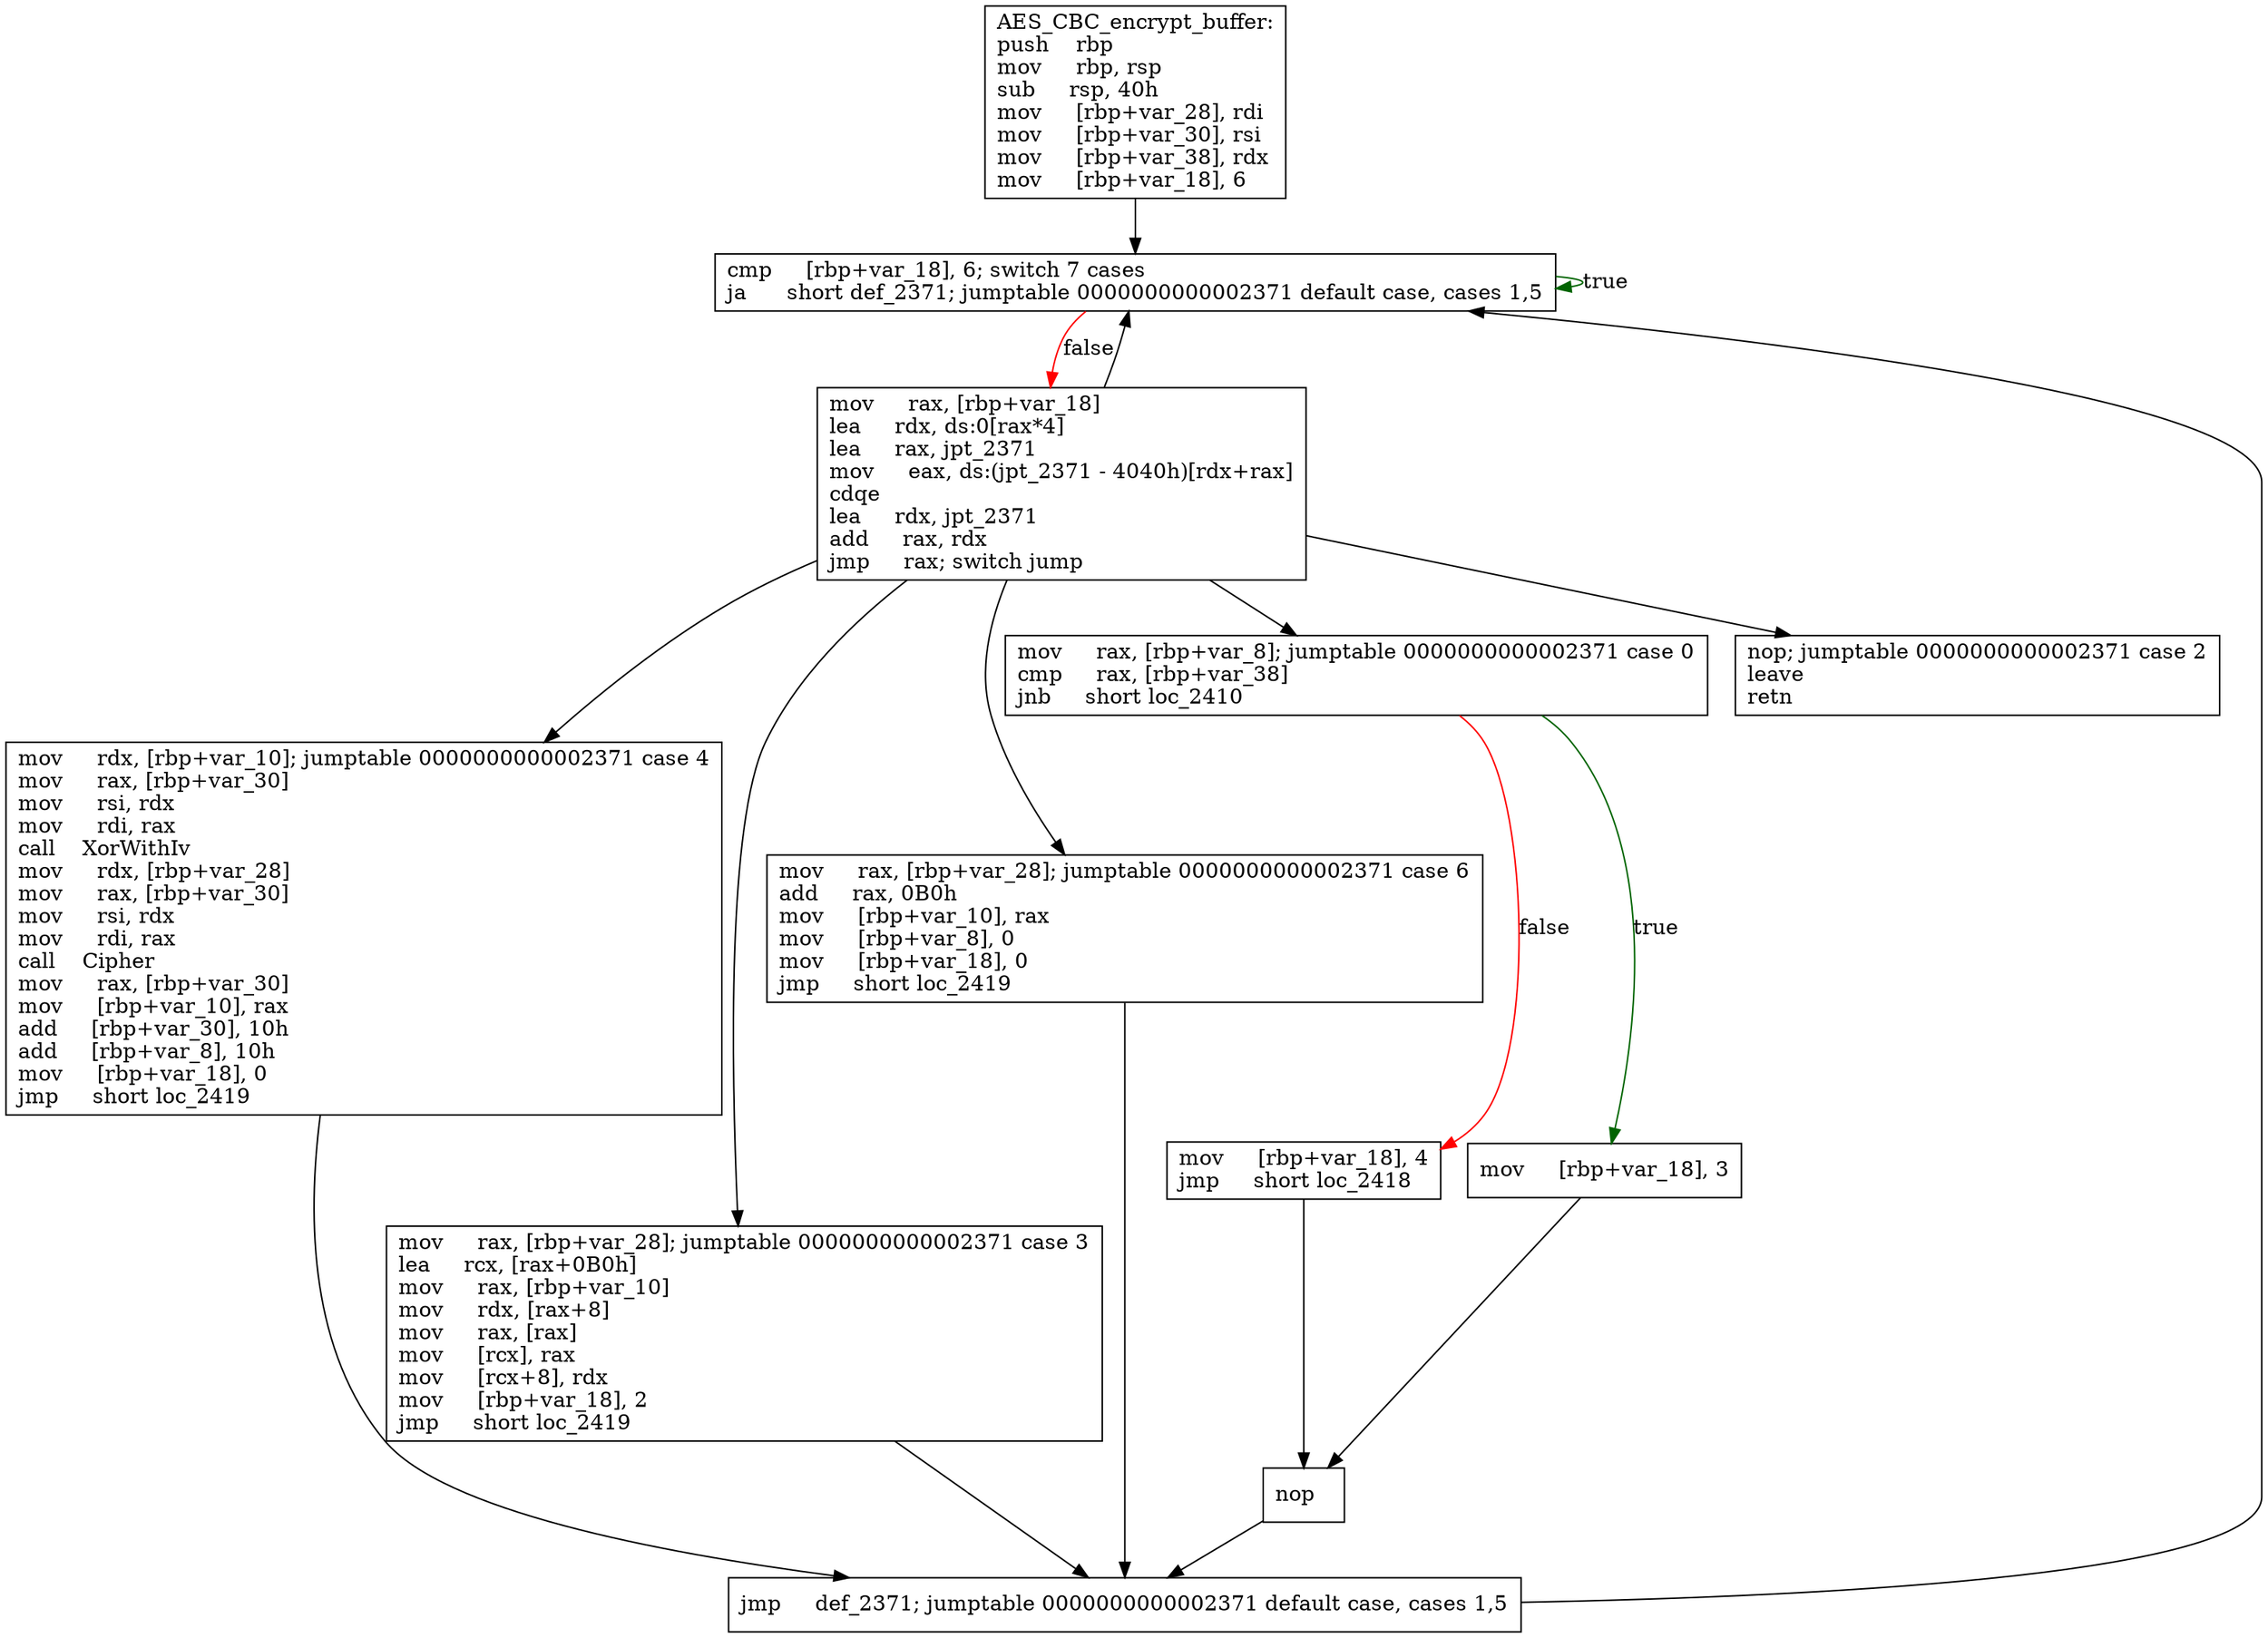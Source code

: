 digraph "AES_CBC_encrypt_buffer" {
	graph [
	];
	node [
		shape = "box"
	];
	edge [
	];
	"0" [
		label = "AES_CBC_encrypt_buffer:\lpush    rbp\lmov     rbp, rsp\lsub     rsp, 40h\lmov     [rbp+var_28], rdi\lmov     [rbp+var_30], rsi\lmov     [rbp+var_38], rdx\lmov     [rbp+var_18], 6\l"
	];
	"1" [
		label = "cmp     [rbp+var_18], 6; switch 7 cases\lja      short def_2371; jumptable 0000000000002371 default case, cases 1,5\l"
	];
	"2" [
		label = "mov     rax, [rbp+var_18]\llea     rdx, ds:0[rax*4]\llea     rax, jpt_2371\lmov     eax, ds:(jpt_2371 - 4040h)[rdx+rax]\lcdqe\llea     rdx, jpt_2371\ladd     rax, rdx\ljmp     rax; switch jump\l"
	];
	"3" [
		label = "mov     rdx, [rbp+var_10]; jumptable 0000000000002371 case 4\lmov     rax, [rbp+var_30]\lmov     rsi, rdx\lmov     rdi, rax\lcall    XorWithIv\lmov     rdx, [rbp+var_28]\lmov     rax, [rbp+var_30]\lmov     rsi, rdx\lmov     rdi, rax\lcall    Cipher\lmov     rax, [rbp+var_30]\lmov     [rbp+var_10], rax\ladd     [rbp+var_30], 10h\ladd     [rbp+var_8], 10h\lmov     [rbp+var_18], 0\ljmp     short loc_2419\l"
	];
	"4" [
		label = "mov     rax, [rbp+var_28]; jumptable 0000000000002371 case 3\llea     rcx, [rax+0B0h]\lmov     rax, [rbp+var_10]\lmov     rdx, [rax+8]\lmov     rax, [rax]\lmov     [rcx], rax\lmov     [rcx+8], rdx\lmov     [rbp+var_18], 2\ljmp     short loc_2419\l"
	];
	"5" [
		label = "mov     rax, [rbp+var_28]; jumptable 0000000000002371 case 6\ladd     rax, 0B0h\lmov     [rbp+var_10], rax\lmov     [rbp+var_8], 0\lmov     [rbp+var_18], 0\ljmp     short loc_2419\l"
	];
	"6" [
		label = "mov     rax, [rbp+var_8]; jumptable 0000000000002371 case 0\lcmp     rax, [rbp+var_38]\ljnb     short loc_2410\l"
	];
	"7" [
		label = "mov     [rbp+var_18], 4\ljmp     short loc_2418\l"
	];
	"8" [
		label = "mov     [rbp+var_18], 3\l"
	];
	"9" [
		label = "nop\l"
	];
	"10" [
		label = "jmp     def_2371; jumptable 0000000000002371 default case, cases 1,5\l"
	];
	"11" [
		label = "nop; jumptable 0000000000002371 case 2\lleave\lretn\l"
	];
// node 0
	"0" -> "1" [ ];
// node 1
	"1" -> "2" [ label = "false", color = red ];
	"1" -> "1" [ label = "true", color = darkgreen ];
// node 2
	"2" -> "1" [ ];
	"2" -> "3" [ ];
	"2" -> "4" [ ];
	"2" -> "5" [ ];
	"2" -> "6" [ ];
	"2" -> "11" [ ];
// node 3
	"3" -> "10" [ ];
// node 4
	"4" -> "10" [ ];
// node 5
	"5" -> "10" [ ];
// node 6
	"6" -> "7" [ label = "false", color = red ];
	"6" -> "8" [ label = "true", color = darkgreen ];
// node 7
	"7" -> "9" [ ];
// node 8
	"8" -> "9" [ ];
// node 9
	"9" -> "10" [ ];
// node 10
	"10" -> "1" [ ];
// node 11
}
